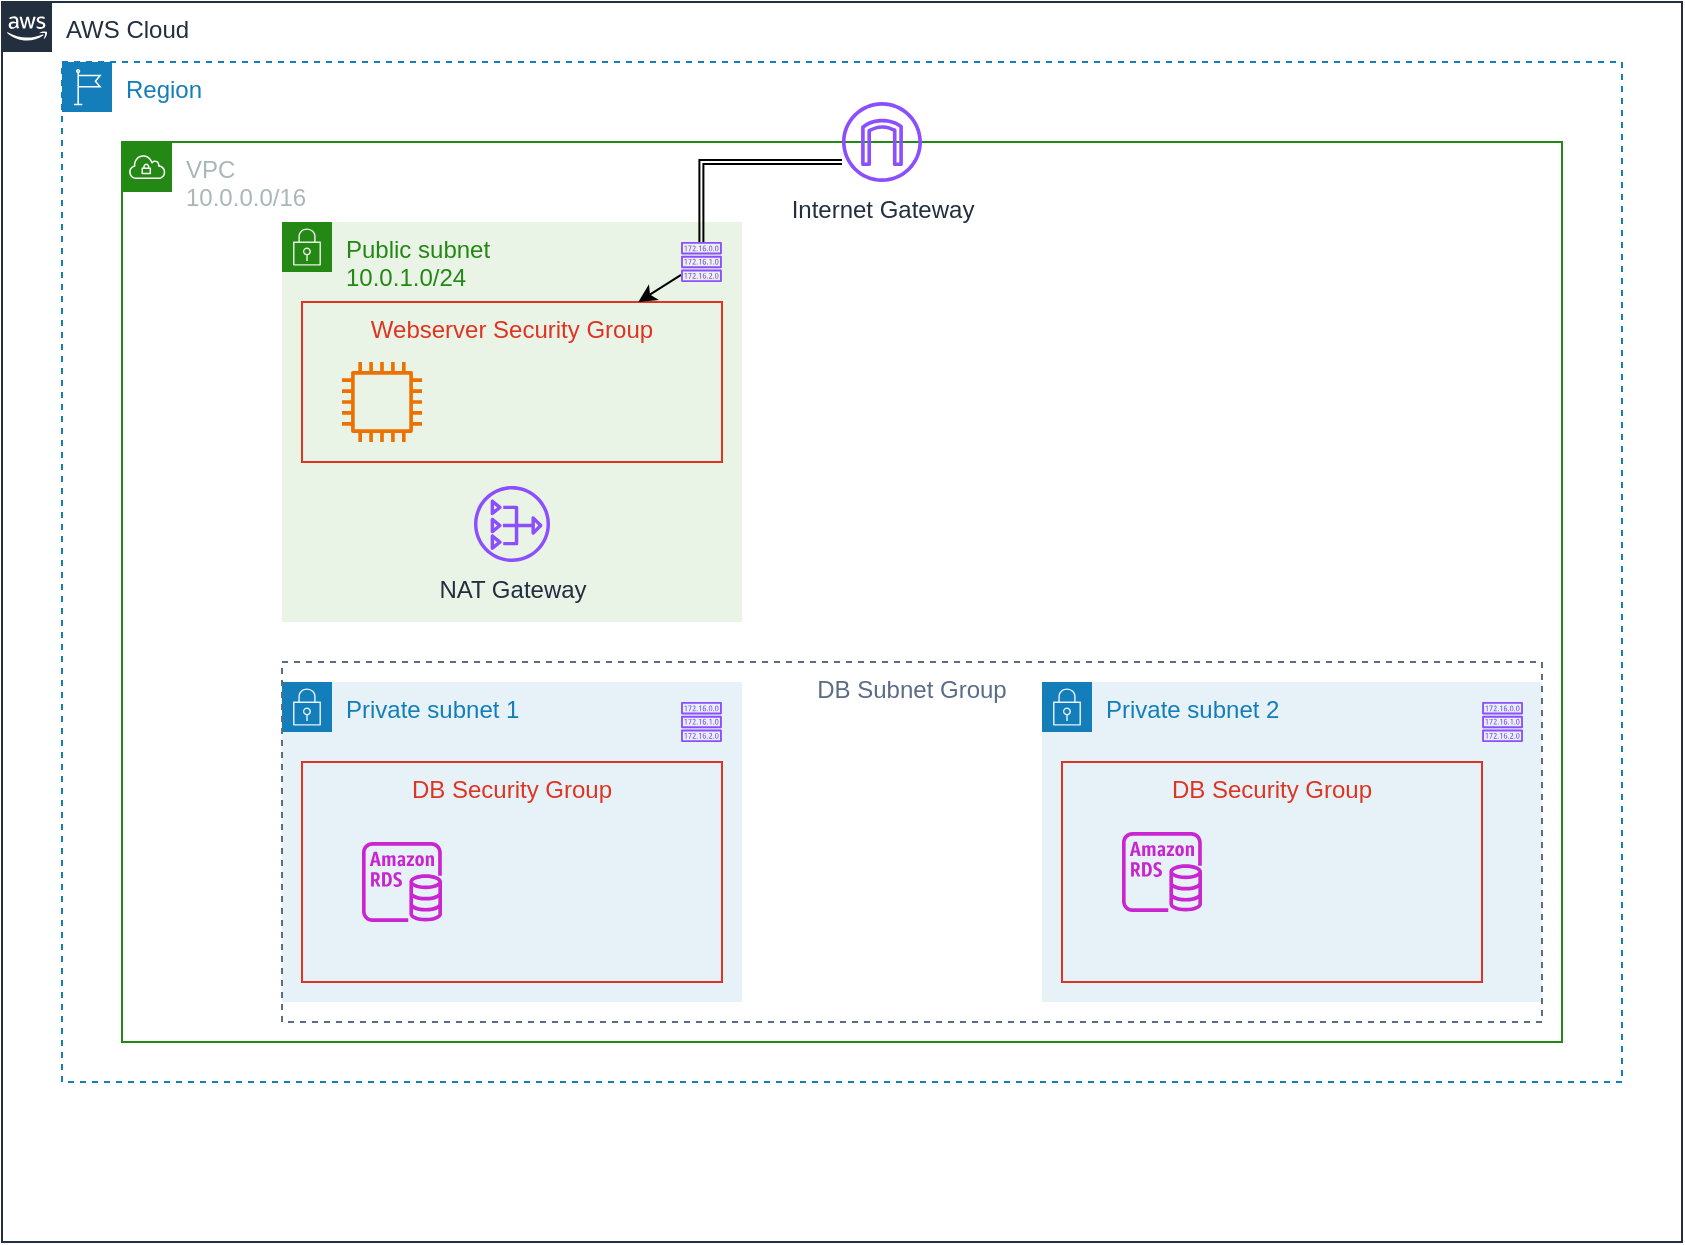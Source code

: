 <mxfile>
    <diagram id="Ht1M8jgEwFfnCIfOTk4-" name="Page-1">
        <mxGraphModel dx="1182" dy="719" grid="1" gridSize="10" guides="1" tooltips="1" connect="1" arrows="1" fold="1" page="1" pageScale="1" pageWidth="827" pageHeight="1169" math="0" shadow="0">
            <root>
                <mxCell id="0"/>
                <mxCell id="1" parent="0"/>
                <mxCell id="imyj3Zp-e5OPN9J0XzXH-4" value="AWS Cloud" style="points=[[0,0],[0.25,0],[0.5,0],[0.75,0],[1,0],[1,0.25],[1,0.5],[1,0.75],[1,1],[0.75,1],[0.5,1],[0.25,1],[0,1],[0,0.75],[0,0.5],[0,0.25]];outlineConnect=0;gradientColor=none;html=1;whiteSpace=wrap;fontSize=12;fontStyle=0;container=1;pointerEvents=0;collapsible=0;recursiveResize=0;shape=mxgraph.aws4.group;grIcon=mxgraph.aws4.group_aws_cloud_alt;strokeColor=#232F3E;fillColor=none;verticalAlign=top;align=left;spacingLeft=30;fontColor=#232F3E;dashed=0;" parent="1" vertex="1">
                    <mxGeometry x="40" y="40" width="840" height="620" as="geometry"/>
                </mxCell>
                <mxCell id="imyj3Zp-e5OPN9J0XzXH-1" value="VPC&lt;br&gt;10.0.0.0/16" style="points=[[0,0],[0.25,0],[0.5,0],[0.75,0],[1,0],[1,0.25],[1,0.5],[1,0.75],[1,1],[0.75,1],[0.5,1],[0.25,1],[0,1],[0,0.75],[0,0.5],[0,0.25]];outlineConnect=0;gradientColor=none;html=1;whiteSpace=wrap;fontSize=12;fontStyle=0;container=1;pointerEvents=0;collapsible=0;recursiveResize=0;shape=mxgraph.aws4.group;grIcon=mxgraph.aws4.group_vpc;strokeColor=#248814;fillColor=none;verticalAlign=top;align=left;spacingLeft=30;fontColor=#AAB7B8;dashed=0;" parent="imyj3Zp-e5OPN9J0XzXH-4" vertex="1">
                    <mxGeometry x="60" y="70" width="720" height="450" as="geometry"/>
                </mxCell>
                <mxCell id="imyj3Zp-e5OPN9J0XzXH-13" value="Internet Gateway" style="sketch=0;outlineConnect=0;fontColor=#232F3E;gradientColor=none;fillColor=#8C4FFF;strokeColor=none;dashed=0;verticalLabelPosition=bottom;verticalAlign=top;align=center;html=1;fontSize=12;fontStyle=0;aspect=fixed;pointerEvents=1;shape=mxgraph.aws4.internet_gateway;shadow=0;" parent="imyj3Zp-e5OPN9J0XzXH-1" vertex="1">
                    <mxGeometry x="360" y="-20" width="40" height="40" as="geometry"/>
                </mxCell>
                <mxCell id="imyj3Zp-e5OPN9J0XzXH-5" value="Region" style="points=[[0,0],[0.25,0],[0.5,0],[0.75,0],[1,0],[1,0.25],[1,0.5],[1,0.75],[1,1],[0.75,1],[0.5,1],[0.25,1],[0,1],[0,0.75],[0,0.5],[0,0.25]];outlineConnect=0;gradientColor=none;html=1;whiteSpace=wrap;fontSize=12;fontStyle=0;container=1;pointerEvents=0;collapsible=0;recursiveResize=0;shape=mxgraph.aws4.group;grIcon=mxgraph.aws4.group_region;strokeColor=#147EBA;fillColor=none;verticalAlign=top;align=left;spacingLeft=30;fontColor=#147EBA;dashed=1;" parent="imyj3Zp-e5OPN9J0XzXH-4" vertex="1">
                    <mxGeometry x="30" y="30" width="780" height="510" as="geometry"/>
                </mxCell>
                <mxCell id="imyj3Zp-e5OPN9J0XzXH-8" value="Public subnet&lt;br&gt;10.0.1.0/24" style="points=[[0,0],[0.25,0],[0.5,0],[0.75,0],[1,0],[1,0.25],[1,0.5],[1,0.75],[1,1],[0.75,1],[0.5,1],[0.25,1],[0,1],[0,0.75],[0,0.5],[0,0.25]];outlineConnect=0;gradientColor=none;html=1;whiteSpace=wrap;fontSize=12;fontStyle=0;container=1;pointerEvents=0;collapsible=0;recursiveResize=0;shape=mxgraph.aws4.group;grIcon=mxgraph.aws4.group_security_group;grStroke=0;strokeColor=#248814;fillColor=#E9F3E6;verticalAlign=top;align=left;spacingLeft=30;fontColor=#248814;dashed=0;" parent="imyj3Zp-e5OPN9J0XzXH-5" vertex="1">
                    <mxGeometry x="110" y="80" width="230" height="200" as="geometry"/>
                </mxCell>
                <mxCell id="8yiQP57dy-SPFx4O3Euc-11" value="NAT Gateway" style="sketch=0;outlineConnect=0;fontColor=#232F3E;gradientColor=none;fillColor=#8C4FFF;strokeColor=none;dashed=0;verticalLabelPosition=bottom;verticalAlign=top;align=center;html=1;fontSize=12;fontStyle=0;aspect=fixed;pointerEvents=1;shape=mxgraph.aws4.nat_gateway;" parent="imyj3Zp-e5OPN9J0XzXH-8" vertex="1">
                    <mxGeometry x="96" y="132" width="38" height="38" as="geometry"/>
                </mxCell>
                <mxCell id="imyj3Zp-e5OPN9J0XzXH-23" value="Webserver Security Group" style="fillColor=none;strokeColor=#DD3522;verticalAlign=top;fontStyle=0;fontColor=#DD3522;whiteSpace=wrap;html=1;" parent="imyj3Zp-e5OPN9J0XzXH-8" vertex="1">
                    <mxGeometry x="10" y="40" width="210" height="80" as="geometry"/>
                </mxCell>
                <mxCell id="8zWxKAhYYqGUHjHSyBKX-1" value="" style="sketch=0;outlineConnect=0;fontColor=#232F3E;gradientColor=none;fillColor=#ED7100;strokeColor=none;dashed=0;verticalLabelPosition=bottom;verticalAlign=top;align=center;html=1;fontSize=12;fontStyle=0;aspect=fixed;pointerEvents=1;shape=mxgraph.aws4.instance2;" parent="imyj3Zp-e5OPN9J0XzXH-8" vertex="1">
                    <mxGeometry x="30" y="70" width="40" height="40" as="geometry"/>
                </mxCell>
                <mxCell id="imyj3Zp-e5OPN9J0XzXH-11" value="Private subnet 1" style="points=[[0,0],[0.25,0],[0.5,0],[0.75,0],[1,0],[1,0.25],[1,0.5],[1,0.75],[1,1],[0.75,1],[0.5,1],[0.25,1],[0,1],[0,0.75],[0,0.5],[0,0.25]];outlineConnect=0;gradientColor=none;html=1;whiteSpace=wrap;fontSize=12;fontStyle=0;container=1;pointerEvents=0;collapsible=0;recursiveResize=0;shape=mxgraph.aws4.group;grIcon=mxgraph.aws4.group_security_group;grStroke=0;strokeColor=#147EBA;fillColor=#E6F2F8;verticalAlign=top;align=left;spacingLeft=30;fontColor=#147EBA;dashed=0;" parent="imyj3Zp-e5OPN9J0XzXH-5" vertex="1">
                    <mxGeometry x="110" y="310" width="230" height="160" as="geometry"/>
                </mxCell>
                <mxCell id="8yiQP57dy-SPFx4O3Euc-5" value="DB Security Group" style="fillColor=none;strokeColor=#DD3522;verticalAlign=top;fontStyle=0;fontColor=#DD3522;whiteSpace=wrap;html=1;" parent="imyj3Zp-e5OPN9J0XzXH-11" vertex="1">
                    <mxGeometry x="10" y="40" width="210" height="110" as="geometry"/>
                </mxCell>
                <mxCell id="imyj3Zp-e5OPN9J0XzXH-21" value="" style="sketch=0;outlineConnect=0;fontColor=#232F3E;gradientColor=none;fillColor=#C925D1;strokeColor=none;dashed=0;verticalLabelPosition=bottom;verticalAlign=top;align=center;html=1;fontSize=12;fontStyle=0;aspect=fixed;pointerEvents=1;shape=mxgraph.aws4.rds_instance;" parent="imyj3Zp-e5OPN9J0XzXH-11" vertex="1">
                    <mxGeometry x="40" y="80" width="40" height="40" as="geometry"/>
                </mxCell>
                <mxCell id="8yiQP57dy-SPFx4O3Euc-6" value="" style="sketch=0;outlineConnect=0;fontColor=#232F3E;gradientColor=none;fillColor=#8C4FFF;strokeColor=none;dashed=0;verticalLabelPosition=bottom;verticalAlign=top;align=center;html=1;fontSize=12;fontStyle=0;aspect=fixed;pointerEvents=1;shape=mxgraph.aws4.route_table;" parent="imyj3Zp-e5OPN9J0XzXH-11" vertex="1">
                    <mxGeometry x="199.47" y="10" width="20.53" height="20" as="geometry"/>
                </mxCell>
                <mxCell id="imyj3Zp-e5OPN9J0XzXH-12" value="Private subnet 2" style="points=[[0,0],[0.25,0],[0.5,0],[0.75,0],[1,0],[1,0.25],[1,0.5],[1,0.75],[1,1],[0.75,1],[0.5,1],[0.25,1],[0,1],[0,0.75],[0,0.5],[0,0.25]];outlineConnect=0;gradientColor=none;html=1;whiteSpace=wrap;fontSize=12;fontStyle=0;container=1;pointerEvents=0;collapsible=0;recursiveResize=0;shape=mxgraph.aws4.group;grIcon=mxgraph.aws4.group_security_group;grStroke=0;strokeColor=#147EBA;fillColor=#E6F2F8;verticalAlign=top;align=left;spacingLeft=30;fontColor=#147EBA;dashed=0;" parent="imyj3Zp-e5OPN9J0XzXH-5" vertex="1">
                    <mxGeometry x="490" y="310" width="250" height="160" as="geometry"/>
                </mxCell>
                <mxCell id="8yiQP57dy-SPFx4O3Euc-9" value="" style="sketch=0;outlineConnect=0;fontColor=#232F3E;gradientColor=none;fillColor=#8C4FFF;strokeColor=none;dashed=0;verticalLabelPosition=bottom;verticalAlign=top;align=center;html=1;fontSize=12;fontStyle=0;aspect=fixed;pointerEvents=1;shape=mxgraph.aws4.route_table;" parent="imyj3Zp-e5OPN9J0XzXH-12" vertex="1">
                    <mxGeometry x="220" y="10" width="20.53" height="20" as="geometry"/>
                </mxCell>
                <mxCell id="8yiQP57dy-SPFx4O3Euc-7" value="DB Security Group" style="fillColor=none;strokeColor=#DD3522;verticalAlign=top;fontStyle=0;fontColor=#DD3522;whiteSpace=wrap;html=1;" parent="imyj3Zp-e5OPN9J0XzXH-12" vertex="1">
                    <mxGeometry x="10" y="40" width="210" height="110" as="geometry"/>
                </mxCell>
                <mxCell id="8yiQP57dy-SPFx4O3Euc-1" value="" style="sketch=0;outlineConnect=0;fontColor=#232F3E;gradientColor=none;fillColor=#C925D1;strokeColor=none;dashed=0;verticalLabelPosition=bottom;verticalAlign=top;align=center;html=1;fontSize=12;fontStyle=0;aspect=fixed;pointerEvents=1;shape=mxgraph.aws4.rds_instance;" parent="imyj3Zp-e5OPN9J0XzXH-12" vertex="1">
                    <mxGeometry x="40" y="75" width="40" height="40" as="geometry"/>
                </mxCell>
                <mxCell id="8yiQP57dy-SPFx4O3Euc-17" value="DB Subnet Group" style="fillColor=none;strokeColor=#5A6C86;dashed=1;verticalAlign=top;fontStyle=0;fontColor=#5A6C86;whiteSpace=wrap;html=1;" parent="imyj3Zp-e5OPN9J0XzXH-5" vertex="1">
                    <mxGeometry x="110" y="300" width="630" height="180" as="geometry"/>
                </mxCell>
                <mxCell id="8yiQP57dy-SPFx4O3Euc-4" style="edgeStyle=orthogonalEdgeStyle;rounded=0;orthogonalLoop=1;jettySize=auto;html=1;shape=link;width=2;" parent="imyj3Zp-e5OPN9J0XzXH-4" source="8yiQP57dy-SPFx4O3Euc-2" target="imyj3Zp-e5OPN9J0XzXH-13" edge="1">
                    <mxGeometry relative="1" as="geometry">
                        <Array as="points">
                            <mxPoint x="350" y="80"/>
                        </Array>
                    </mxGeometry>
                </mxCell>
                <mxCell id="2" value="" style="edgeStyle=none;html=1;" edge="1" parent="imyj3Zp-e5OPN9J0XzXH-4" source="8yiQP57dy-SPFx4O3Euc-2" target="imyj3Zp-e5OPN9J0XzXH-23">
                    <mxGeometry relative="1" as="geometry"/>
                </mxCell>
                <mxCell id="8yiQP57dy-SPFx4O3Euc-2" value="" style="sketch=0;outlineConnect=0;fontColor=#232F3E;gradientColor=none;fillColor=#8C4FFF;strokeColor=none;dashed=0;verticalLabelPosition=bottom;verticalAlign=top;align=center;html=1;fontSize=12;fontStyle=0;aspect=fixed;pointerEvents=1;shape=mxgraph.aws4.route_table;" parent="imyj3Zp-e5OPN9J0XzXH-4" vertex="1">
                    <mxGeometry x="339.47" y="120" width="20.53" height="20" as="geometry"/>
                </mxCell>
            </root>
        </mxGraphModel>
    </diagram>
</mxfile>